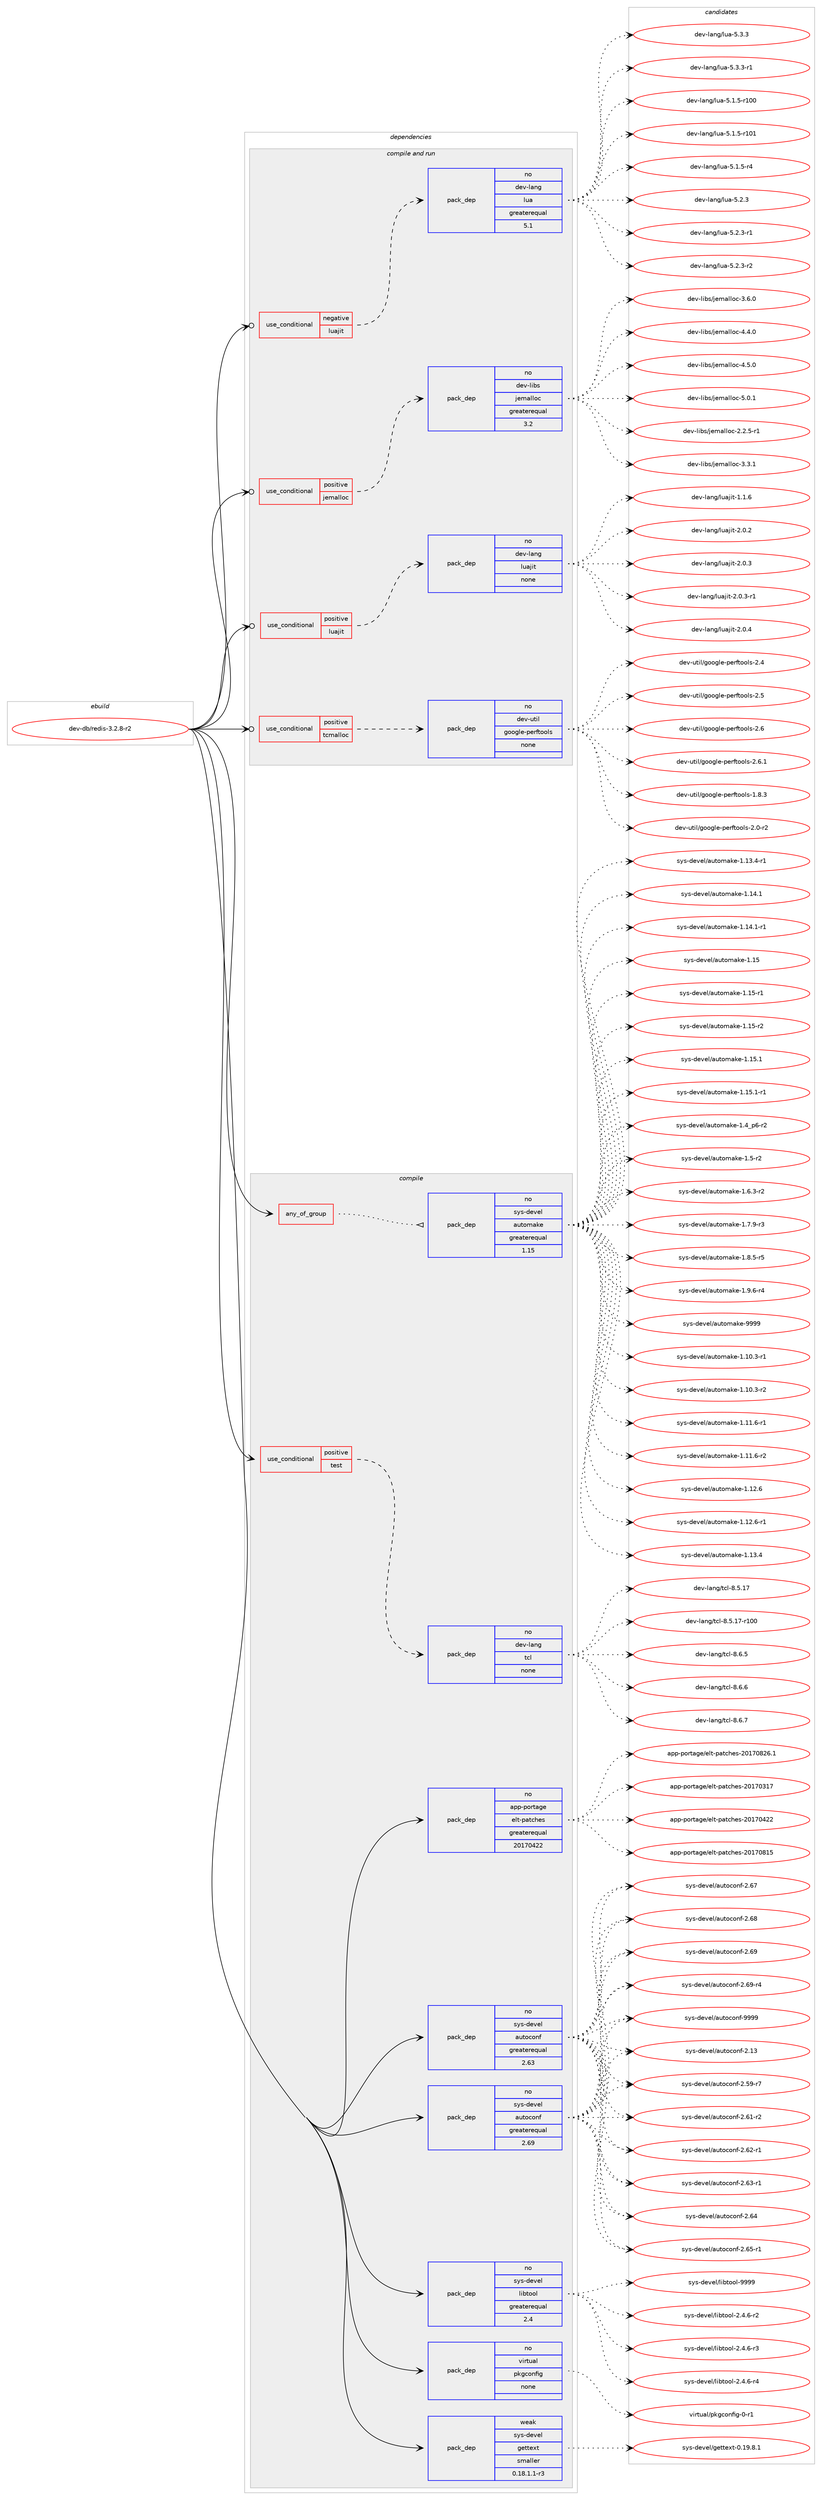 digraph prolog {

# *************
# Graph options
# *************

newrank=true;
concentrate=true;
compound=true;
graph [rankdir=LR,fontname=Helvetica,fontsize=10,ranksep=1.5];#, ranksep=2.5, nodesep=0.2];
edge  [arrowhead=vee];
node  [fontname=Helvetica,fontsize=10];

# **********
# The ebuild
# **********

subgraph cluster_leftcol {
color=gray;
rank=same;
label=<<i>ebuild</i>>;
id [label="dev-db/redis-3.2.8-r2", color=red, width=4, href="../dev-db/redis-3.2.8-r2.svg"];
}

# ****************
# The dependencies
# ****************

subgraph cluster_midcol {
color=gray;
label=<<i>dependencies</i>>;
subgraph cluster_compile {
fillcolor="#eeeeee";
style=filled;
label=<<i>compile</i>>;
subgraph any1519 {
dependency70747 [label=<<TABLE BORDER="0" CELLBORDER="1" CELLSPACING="0" CELLPADDING="4"><TR><TD CELLPADDING="10">any_of_group</TD></TR></TABLE>>, shape=none, color=red];subgraph pack51869 {
dependency70748 [label=<<TABLE BORDER="0" CELLBORDER="1" CELLSPACING="0" CELLPADDING="4" WIDTH="220"><TR><TD ROWSPAN="6" CELLPADDING="30">pack_dep</TD></TR><TR><TD WIDTH="110">no</TD></TR><TR><TD>sys-devel</TD></TR><TR><TD>automake</TD></TR><TR><TD>greaterequal</TD></TR><TR><TD>1.15</TD></TR></TABLE>>, shape=none, color=blue];
}
dependency70747:e -> dependency70748:w [weight=20,style="dotted",arrowhead="oinv"];
}
id:e -> dependency70747:w [weight=20,style="solid",arrowhead="vee"];
subgraph cond17329 {
dependency70749 [label=<<TABLE BORDER="0" CELLBORDER="1" CELLSPACING="0" CELLPADDING="4"><TR><TD ROWSPAN="3" CELLPADDING="10">use_conditional</TD></TR><TR><TD>positive</TD></TR><TR><TD>test</TD></TR></TABLE>>, shape=none, color=red];
subgraph pack51870 {
dependency70750 [label=<<TABLE BORDER="0" CELLBORDER="1" CELLSPACING="0" CELLPADDING="4" WIDTH="220"><TR><TD ROWSPAN="6" CELLPADDING="30">pack_dep</TD></TR><TR><TD WIDTH="110">no</TD></TR><TR><TD>dev-lang</TD></TR><TR><TD>tcl</TD></TR><TR><TD>none</TD></TR><TR><TD></TD></TR></TABLE>>, shape=none, color=blue];
}
dependency70749:e -> dependency70750:w [weight=20,style="dashed",arrowhead="vee"];
}
id:e -> dependency70749:w [weight=20,style="solid",arrowhead="vee"];
subgraph pack51871 {
dependency70751 [label=<<TABLE BORDER="0" CELLBORDER="1" CELLSPACING="0" CELLPADDING="4" WIDTH="220"><TR><TD ROWSPAN="6" CELLPADDING="30">pack_dep</TD></TR><TR><TD WIDTH="110">no</TD></TR><TR><TD>app-portage</TD></TR><TR><TD>elt-patches</TD></TR><TR><TD>greaterequal</TD></TR><TR><TD>20170422</TD></TR></TABLE>>, shape=none, color=blue];
}
id:e -> dependency70751:w [weight=20,style="solid",arrowhead="vee"];
subgraph pack51872 {
dependency70752 [label=<<TABLE BORDER="0" CELLBORDER="1" CELLSPACING="0" CELLPADDING="4" WIDTH="220"><TR><TD ROWSPAN="6" CELLPADDING="30">pack_dep</TD></TR><TR><TD WIDTH="110">no</TD></TR><TR><TD>sys-devel</TD></TR><TR><TD>autoconf</TD></TR><TR><TD>greaterequal</TD></TR><TR><TD>2.63</TD></TR></TABLE>>, shape=none, color=blue];
}
id:e -> dependency70752:w [weight=20,style="solid",arrowhead="vee"];
subgraph pack51873 {
dependency70753 [label=<<TABLE BORDER="0" CELLBORDER="1" CELLSPACING="0" CELLPADDING="4" WIDTH="220"><TR><TD ROWSPAN="6" CELLPADDING="30">pack_dep</TD></TR><TR><TD WIDTH="110">no</TD></TR><TR><TD>sys-devel</TD></TR><TR><TD>autoconf</TD></TR><TR><TD>greaterequal</TD></TR><TR><TD>2.69</TD></TR></TABLE>>, shape=none, color=blue];
}
id:e -> dependency70753:w [weight=20,style="solid",arrowhead="vee"];
subgraph pack51874 {
dependency70754 [label=<<TABLE BORDER="0" CELLBORDER="1" CELLSPACING="0" CELLPADDING="4" WIDTH="220"><TR><TD ROWSPAN="6" CELLPADDING="30">pack_dep</TD></TR><TR><TD WIDTH="110">no</TD></TR><TR><TD>sys-devel</TD></TR><TR><TD>libtool</TD></TR><TR><TD>greaterequal</TD></TR><TR><TD>2.4</TD></TR></TABLE>>, shape=none, color=blue];
}
id:e -> dependency70754:w [weight=20,style="solid",arrowhead="vee"];
subgraph pack51875 {
dependency70755 [label=<<TABLE BORDER="0" CELLBORDER="1" CELLSPACING="0" CELLPADDING="4" WIDTH="220"><TR><TD ROWSPAN="6" CELLPADDING="30">pack_dep</TD></TR><TR><TD WIDTH="110">no</TD></TR><TR><TD>virtual</TD></TR><TR><TD>pkgconfig</TD></TR><TR><TD>none</TD></TR><TR><TD></TD></TR></TABLE>>, shape=none, color=blue];
}
id:e -> dependency70755:w [weight=20,style="solid",arrowhead="vee"];
subgraph pack51876 {
dependency70756 [label=<<TABLE BORDER="0" CELLBORDER="1" CELLSPACING="0" CELLPADDING="4" WIDTH="220"><TR><TD ROWSPAN="6" CELLPADDING="30">pack_dep</TD></TR><TR><TD WIDTH="110">weak</TD></TR><TR><TD>sys-devel</TD></TR><TR><TD>gettext</TD></TR><TR><TD>smaller</TD></TR><TR><TD>0.18.1.1-r3</TD></TR></TABLE>>, shape=none, color=blue];
}
id:e -> dependency70756:w [weight=20,style="solid",arrowhead="vee"];
}
subgraph cluster_compileandrun {
fillcolor="#eeeeee";
style=filled;
label=<<i>compile and run</i>>;
subgraph cond17330 {
dependency70757 [label=<<TABLE BORDER="0" CELLBORDER="1" CELLSPACING="0" CELLPADDING="4"><TR><TD ROWSPAN="3" CELLPADDING="10">use_conditional</TD></TR><TR><TD>negative</TD></TR><TR><TD>luajit</TD></TR></TABLE>>, shape=none, color=red];
subgraph pack51877 {
dependency70758 [label=<<TABLE BORDER="0" CELLBORDER="1" CELLSPACING="0" CELLPADDING="4" WIDTH="220"><TR><TD ROWSPAN="6" CELLPADDING="30">pack_dep</TD></TR><TR><TD WIDTH="110">no</TD></TR><TR><TD>dev-lang</TD></TR><TR><TD>lua</TD></TR><TR><TD>greaterequal</TD></TR><TR><TD>5.1</TD></TR></TABLE>>, shape=none, color=blue];
}
dependency70757:e -> dependency70758:w [weight=20,style="dashed",arrowhead="vee"];
}
id:e -> dependency70757:w [weight=20,style="solid",arrowhead="odotvee"];
subgraph cond17331 {
dependency70759 [label=<<TABLE BORDER="0" CELLBORDER="1" CELLSPACING="0" CELLPADDING="4"><TR><TD ROWSPAN="3" CELLPADDING="10">use_conditional</TD></TR><TR><TD>positive</TD></TR><TR><TD>jemalloc</TD></TR></TABLE>>, shape=none, color=red];
subgraph pack51878 {
dependency70760 [label=<<TABLE BORDER="0" CELLBORDER="1" CELLSPACING="0" CELLPADDING="4" WIDTH="220"><TR><TD ROWSPAN="6" CELLPADDING="30">pack_dep</TD></TR><TR><TD WIDTH="110">no</TD></TR><TR><TD>dev-libs</TD></TR><TR><TD>jemalloc</TD></TR><TR><TD>greaterequal</TD></TR><TR><TD>3.2</TD></TR></TABLE>>, shape=none, color=blue];
}
dependency70759:e -> dependency70760:w [weight=20,style="dashed",arrowhead="vee"];
}
id:e -> dependency70759:w [weight=20,style="solid",arrowhead="odotvee"];
subgraph cond17332 {
dependency70761 [label=<<TABLE BORDER="0" CELLBORDER="1" CELLSPACING="0" CELLPADDING="4"><TR><TD ROWSPAN="3" CELLPADDING="10">use_conditional</TD></TR><TR><TD>positive</TD></TR><TR><TD>luajit</TD></TR></TABLE>>, shape=none, color=red];
subgraph pack51879 {
dependency70762 [label=<<TABLE BORDER="0" CELLBORDER="1" CELLSPACING="0" CELLPADDING="4" WIDTH="220"><TR><TD ROWSPAN="6" CELLPADDING="30">pack_dep</TD></TR><TR><TD WIDTH="110">no</TD></TR><TR><TD>dev-lang</TD></TR><TR><TD>luajit</TD></TR><TR><TD>none</TD></TR><TR><TD></TD></TR></TABLE>>, shape=none, color=blue];
}
dependency70761:e -> dependency70762:w [weight=20,style="dashed",arrowhead="vee"];
}
id:e -> dependency70761:w [weight=20,style="solid",arrowhead="odotvee"];
subgraph cond17333 {
dependency70763 [label=<<TABLE BORDER="0" CELLBORDER="1" CELLSPACING="0" CELLPADDING="4"><TR><TD ROWSPAN="3" CELLPADDING="10">use_conditional</TD></TR><TR><TD>positive</TD></TR><TR><TD>tcmalloc</TD></TR></TABLE>>, shape=none, color=red];
subgraph pack51880 {
dependency70764 [label=<<TABLE BORDER="0" CELLBORDER="1" CELLSPACING="0" CELLPADDING="4" WIDTH="220"><TR><TD ROWSPAN="6" CELLPADDING="30">pack_dep</TD></TR><TR><TD WIDTH="110">no</TD></TR><TR><TD>dev-util</TD></TR><TR><TD>google-perftools</TD></TR><TR><TD>none</TD></TR><TR><TD></TD></TR></TABLE>>, shape=none, color=blue];
}
dependency70763:e -> dependency70764:w [weight=20,style="dashed",arrowhead="vee"];
}
id:e -> dependency70763:w [weight=20,style="solid",arrowhead="odotvee"];
}
subgraph cluster_run {
fillcolor="#eeeeee";
style=filled;
label=<<i>run</i>>;
}
}

# **************
# The candidates
# **************

subgraph cluster_choices {
rank=same;
color=gray;
label=<<i>candidates</i>>;

subgraph choice51869 {
color=black;
nodesep=1;
choice11512111545100101118101108479711711611110997107101454946494846514511449 [label="sys-devel/automake-1.10.3-r1", color=red, width=4,href="../sys-devel/automake-1.10.3-r1.svg"];
choice11512111545100101118101108479711711611110997107101454946494846514511450 [label="sys-devel/automake-1.10.3-r2", color=red, width=4,href="../sys-devel/automake-1.10.3-r2.svg"];
choice11512111545100101118101108479711711611110997107101454946494946544511449 [label="sys-devel/automake-1.11.6-r1", color=red, width=4,href="../sys-devel/automake-1.11.6-r1.svg"];
choice11512111545100101118101108479711711611110997107101454946494946544511450 [label="sys-devel/automake-1.11.6-r2", color=red, width=4,href="../sys-devel/automake-1.11.6-r2.svg"];
choice1151211154510010111810110847971171161111099710710145494649504654 [label="sys-devel/automake-1.12.6", color=red, width=4,href="../sys-devel/automake-1.12.6.svg"];
choice11512111545100101118101108479711711611110997107101454946495046544511449 [label="sys-devel/automake-1.12.6-r1", color=red, width=4,href="../sys-devel/automake-1.12.6-r1.svg"];
choice1151211154510010111810110847971171161111099710710145494649514652 [label="sys-devel/automake-1.13.4", color=red, width=4,href="../sys-devel/automake-1.13.4.svg"];
choice11512111545100101118101108479711711611110997107101454946495146524511449 [label="sys-devel/automake-1.13.4-r1", color=red, width=4,href="../sys-devel/automake-1.13.4-r1.svg"];
choice1151211154510010111810110847971171161111099710710145494649524649 [label="sys-devel/automake-1.14.1", color=red, width=4,href="../sys-devel/automake-1.14.1.svg"];
choice11512111545100101118101108479711711611110997107101454946495246494511449 [label="sys-devel/automake-1.14.1-r1", color=red, width=4,href="../sys-devel/automake-1.14.1-r1.svg"];
choice115121115451001011181011084797117116111109971071014549464953 [label="sys-devel/automake-1.15", color=red, width=4,href="../sys-devel/automake-1.15.svg"];
choice1151211154510010111810110847971171161111099710710145494649534511449 [label="sys-devel/automake-1.15-r1", color=red, width=4,href="../sys-devel/automake-1.15-r1.svg"];
choice1151211154510010111810110847971171161111099710710145494649534511450 [label="sys-devel/automake-1.15-r2", color=red, width=4,href="../sys-devel/automake-1.15-r2.svg"];
choice1151211154510010111810110847971171161111099710710145494649534649 [label="sys-devel/automake-1.15.1", color=red, width=4,href="../sys-devel/automake-1.15.1.svg"];
choice11512111545100101118101108479711711611110997107101454946495346494511449 [label="sys-devel/automake-1.15.1-r1", color=red, width=4,href="../sys-devel/automake-1.15.1-r1.svg"];
choice115121115451001011181011084797117116111109971071014549465295112544511450 [label="sys-devel/automake-1.4_p6-r2", color=red, width=4,href="../sys-devel/automake-1.4_p6-r2.svg"];
choice11512111545100101118101108479711711611110997107101454946534511450 [label="sys-devel/automake-1.5-r2", color=red, width=4,href="../sys-devel/automake-1.5-r2.svg"];
choice115121115451001011181011084797117116111109971071014549465446514511450 [label="sys-devel/automake-1.6.3-r2", color=red, width=4,href="../sys-devel/automake-1.6.3-r2.svg"];
choice115121115451001011181011084797117116111109971071014549465546574511451 [label="sys-devel/automake-1.7.9-r3", color=red, width=4,href="../sys-devel/automake-1.7.9-r3.svg"];
choice115121115451001011181011084797117116111109971071014549465646534511453 [label="sys-devel/automake-1.8.5-r5", color=red, width=4,href="../sys-devel/automake-1.8.5-r5.svg"];
choice115121115451001011181011084797117116111109971071014549465746544511452 [label="sys-devel/automake-1.9.6-r4", color=red, width=4,href="../sys-devel/automake-1.9.6-r4.svg"];
choice115121115451001011181011084797117116111109971071014557575757 [label="sys-devel/automake-9999", color=red, width=4,href="../sys-devel/automake-9999.svg"];
dependency70748:e -> choice11512111545100101118101108479711711611110997107101454946494846514511449:w [style=dotted,weight="100"];
dependency70748:e -> choice11512111545100101118101108479711711611110997107101454946494846514511450:w [style=dotted,weight="100"];
dependency70748:e -> choice11512111545100101118101108479711711611110997107101454946494946544511449:w [style=dotted,weight="100"];
dependency70748:e -> choice11512111545100101118101108479711711611110997107101454946494946544511450:w [style=dotted,weight="100"];
dependency70748:e -> choice1151211154510010111810110847971171161111099710710145494649504654:w [style=dotted,weight="100"];
dependency70748:e -> choice11512111545100101118101108479711711611110997107101454946495046544511449:w [style=dotted,weight="100"];
dependency70748:e -> choice1151211154510010111810110847971171161111099710710145494649514652:w [style=dotted,weight="100"];
dependency70748:e -> choice11512111545100101118101108479711711611110997107101454946495146524511449:w [style=dotted,weight="100"];
dependency70748:e -> choice1151211154510010111810110847971171161111099710710145494649524649:w [style=dotted,weight="100"];
dependency70748:e -> choice11512111545100101118101108479711711611110997107101454946495246494511449:w [style=dotted,weight="100"];
dependency70748:e -> choice115121115451001011181011084797117116111109971071014549464953:w [style=dotted,weight="100"];
dependency70748:e -> choice1151211154510010111810110847971171161111099710710145494649534511449:w [style=dotted,weight="100"];
dependency70748:e -> choice1151211154510010111810110847971171161111099710710145494649534511450:w [style=dotted,weight="100"];
dependency70748:e -> choice1151211154510010111810110847971171161111099710710145494649534649:w [style=dotted,weight="100"];
dependency70748:e -> choice11512111545100101118101108479711711611110997107101454946495346494511449:w [style=dotted,weight="100"];
dependency70748:e -> choice115121115451001011181011084797117116111109971071014549465295112544511450:w [style=dotted,weight="100"];
dependency70748:e -> choice11512111545100101118101108479711711611110997107101454946534511450:w [style=dotted,weight="100"];
dependency70748:e -> choice115121115451001011181011084797117116111109971071014549465446514511450:w [style=dotted,weight="100"];
dependency70748:e -> choice115121115451001011181011084797117116111109971071014549465546574511451:w [style=dotted,weight="100"];
dependency70748:e -> choice115121115451001011181011084797117116111109971071014549465646534511453:w [style=dotted,weight="100"];
dependency70748:e -> choice115121115451001011181011084797117116111109971071014549465746544511452:w [style=dotted,weight="100"];
dependency70748:e -> choice115121115451001011181011084797117116111109971071014557575757:w [style=dotted,weight="100"];
}
subgraph choice51870 {
color=black;
nodesep=1;
choice1001011184510897110103471169910845564653464955 [label="dev-lang/tcl-8.5.17", color=red, width=4,href="../dev-lang/tcl-8.5.17.svg"];
choice100101118451089711010347116991084556465346495545114494848 [label="dev-lang/tcl-8.5.17-r100", color=red, width=4,href="../dev-lang/tcl-8.5.17-r100.svg"];
choice10010111845108971101034711699108455646544653 [label="dev-lang/tcl-8.6.5", color=red, width=4,href="../dev-lang/tcl-8.6.5.svg"];
choice10010111845108971101034711699108455646544654 [label="dev-lang/tcl-8.6.6", color=red, width=4,href="../dev-lang/tcl-8.6.6.svg"];
choice10010111845108971101034711699108455646544655 [label="dev-lang/tcl-8.6.7", color=red, width=4,href="../dev-lang/tcl-8.6.7.svg"];
dependency70750:e -> choice1001011184510897110103471169910845564653464955:w [style=dotted,weight="100"];
dependency70750:e -> choice100101118451089711010347116991084556465346495545114494848:w [style=dotted,weight="100"];
dependency70750:e -> choice10010111845108971101034711699108455646544653:w [style=dotted,weight="100"];
dependency70750:e -> choice10010111845108971101034711699108455646544654:w [style=dotted,weight="100"];
dependency70750:e -> choice10010111845108971101034711699108455646544655:w [style=dotted,weight="100"];
}
subgraph choice51871 {
color=black;
nodesep=1;
choice97112112451121111141169710310147101108116451129711699104101115455048495548514955 [label="app-portage/elt-patches-20170317", color=red, width=4,href="../app-portage/elt-patches-20170317.svg"];
choice97112112451121111141169710310147101108116451129711699104101115455048495548525050 [label="app-portage/elt-patches-20170422", color=red, width=4,href="../app-portage/elt-patches-20170422.svg"];
choice97112112451121111141169710310147101108116451129711699104101115455048495548564953 [label="app-portage/elt-patches-20170815", color=red, width=4,href="../app-portage/elt-patches-20170815.svg"];
choice971121124511211111411697103101471011081164511297116991041011154550484955485650544649 [label="app-portage/elt-patches-20170826.1", color=red, width=4,href="../app-portage/elt-patches-20170826.1.svg"];
dependency70751:e -> choice97112112451121111141169710310147101108116451129711699104101115455048495548514955:w [style=dotted,weight="100"];
dependency70751:e -> choice97112112451121111141169710310147101108116451129711699104101115455048495548525050:w [style=dotted,weight="100"];
dependency70751:e -> choice97112112451121111141169710310147101108116451129711699104101115455048495548564953:w [style=dotted,weight="100"];
dependency70751:e -> choice971121124511211111411697103101471011081164511297116991041011154550484955485650544649:w [style=dotted,weight="100"];
}
subgraph choice51872 {
color=black;
nodesep=1;
choice115121115451001011181011084797117116111991111101024550464951 [label="sys-devel/autoconf-2.13", color=red, width=4,href="../sys-devel/autoconf-2.13.svg"];
choice1151211154510010111810110847971171161119911111010245504653574511455 [label="sys-devel/autoconf-2.59-r7", color=red, width=4,href="../sys-devel/autoconf-2.59-r7.svg"];
choice1151211154510010111810110847971171161119911111010245504654494511450 [label="sys-devel/autoconf-2.61-r2", color=red, width=4,href="../sys-devel/autoconf-2.61-r2.svg"];
choice1151211154510010111810110847971171161119911111010245504654504511449 [label="sys-devel/autoconf-2.62-r1", color=red, width=4,href="../sys-devel/autoconf-2.62-r1.svg"];
choice1151211154510010111810110847971171161119911111010245504654514511449 [label="sys-devel/autoconf-2.63-r1", color=red, width=4,href="../sys-devel/autoconf-2.63-r1.svg"];
choice115121115451001011181011084797117116111991111101024550465452 [label="sys-devel/autoconf-2.64", color=red, width=4,href="../sys-devel/autoconf-2.64.svg"];
choice1151211154510010111810110847971171161119911111010245504654534511449 [label="sys-devel/autoconf-2.65-r1", color=red, width=4,href="../sys-devel/autoconf-2.65-r1.svg"];
choice115121115451001011181011084797117116111991111101024550465455 [label="sys-devel/autoconf-2.67", color=red, width=4,href="../sys-devel/autoconf-2.67.svg"];
choice115121115451001011181011084797117116111991111101024550465456 [label="sys-devel/autoconf-2.68", color=red, width=4,href="../sys-devel/autoconf-2.68.svg"];
choice115121115451001011181011084797117116111991111101024550465457 [label="sys-devel/autoconf-2.69", color=red, width=4,href="../sys-devel/autoconf-2.69.svg"];
choice1151211154510010111810110847971171161119911111010245504654574511452 [label="sys-devel/autoconf-2.69-r4", color=red, width=4,href="../sys-devel/autoconf-2.69-r4.svg"];
choice115121115451001011181011084797117116111991111101024557575757 [label="sys-devel/autoconf-9999", color=red, width=4,href="../sys-devel/autoconf-9999.svg"];
dependency70752:e -> choice115121115451001011181011084797117116111991111101024550464951:w [style=dotted,weight="100"];
dependency70752:e -> choice1151211154510010111810110847971171161119911111010245504653574511455:w [style=dotted,weight="100"];
dependency70752:e -> choice1151211154510010111810110847971171161119911111010245504654494511450:w [style=dotted,weight="100"];
dependency70752:e -> choice1151211154510010111810110847971171161119911111010245504654504511449:w [style=dotted,weight="100"];
dependency70752:e -> choice1151211154510010111810110847971171161119911111010245504654514511449:w [style=dotted,weight="100"];
dependency70752:e -> choice115121115451001011181011084797117116111991111101024550465452:w [style=dotted,weight="100"];
dependency70752:e -> choice1151211154510010111810110847971171161119911111010245504654534511449:w [style=dotted,weight="100"];
dependency70752:e -> choice115121115451001011181011084797117116111991111101024550465455:w [style=dotted,weight="100"];
dependency70752:e -> choice115121115451001011181011084797117116111991111101024550465456:w [style=dotted,weight="100"];
dependency70752:e -> choice115121115451001011181011084797117116111991111101024550465457:w [style=dotted,weight="100"];
dependency70752:e -> choice1151211154510010111810110847971171161119911111010245504654574511452:w [style=dotted,weight="100"];
dependency70752:e -> choice115121115451001011181011084797117116111991111101024557575757:w [style=dotted,weight="100"];
}
subgraph choice51873 {
color=black;
nodesep=1;
choice115121115451001011181011084797117116111991111101024550464951 [label="sys-devel/autoconf-2.13", color=red, width=4,href="../sys-devel/autoconf-2.13.svg"];
choice1151211154510010111810110847971171161119911111010245504653574511455 [label="sys-devel/autoconf-2.59-r7", color=red, width=4,href="../sys-devel/autoconf-2.59-r7.svg"];
choice1151211154510010111810110847971171161119911111010245504654494511450 [label="sys-devel/autoconf-2.61-r2", color=red, width=4,href="../sys-devel/autoconf-2.61-r2.svg"];
choice1151211154510010111810110847971171161119911111010245504654504511449 [label="sys-devel/autoconf-2.62-r1", color=red, width=4,href="../sys-devel/autoconf-2.62-r1.svg"];
choice1151211154510010111810110847971171161119911111010245504654514511449 [label="sys-devel/autoconf-2.63-r1", color=red, width=4,href="../sys-devel/autoconf-2.63-r1.svg"];
choice115121115451001011181011084797117116111991111101024550465452 [label="sys-devel/autoconf-2.64", color=red, width=4,href="../sys-devel/autoconf-2.64.svg"];
choice1151211154510010111810110847971171161119911111010245504654534511449 [label="sys-devel/autoconf-2.65-r1", color=red, width=4,href="../sys-devel/autoconf-2.65-r1.svg"];
choice115121115451001011181011084797117116111991111101024550465455 [label="sys-devel/autoconf-2.67", color=red, width=4,href="../sys-devel/autoconf-2.67.svg"];
choice115121115451001011181011084797117116111991111101024550465456 [label="sys-devel/autoconf-2.68", color=red, width=4,href="../sys-devel/autoconf-2.68.svg"];
choice115121115451001011181011084797117116111991111101024550465457 [label="sys-devel/autoconf-2.69", color=red, width=4,href="../sys-devel/autoconf-2.69.svg"];
choice1151211154510010111810110847971171161119911111010245504654574511452 [label="sys-devel/autoconf-2.69-r4", color=red, width=4,href="../sys-devel/autoconf-2.69-r4.svg"];
choice115121115451001011181011084797117116111991111101024557575757 [label="sys-devel/autoconf-9999", color=red, width=4,href="../sys-devel/autoconf-9999.svg"];
dependency70753:e -> choice115121115451001011181011084797117116111991111101024550464951:w [style=dotted,weight="100"];
dependency70753:e -> choice1151211154510010111810110847971171161119911111010245504653574511455:w [style=dotted,weight="100"];
dependency70753:e -> choice1151211154510010111810110847971171161119911111010245504654494511450:w [style=dotted,weight="100"];
dependency70753:e -> choice1151211154510010111810110847971171161119911111010245504654504511449:w [style=dotted,weight="100"];
dependency70753:e -> choice1151211154510010111810110847971171161119911111010245504654514511449:w [style=dotted,weight="100"];
dependency70753:e -> choice115121115451001011181011084797117116111991111101024550465452:w [style=dotted,weight="100"];
dependency70753:e -> choice1151211154510010111810110847971171161119911111010245504654534511449:w [style=dotted,weight="100"];
dependency70753:e -> choice115121115451001011181011084797117116111991111101024550465455:w [style=dotted,weight="100"];
dependency70753:e -> choice115121115451001011181011084797117116111991111101024550465456:w [style=dotted,weight="100"];
dependency70753:e -> choice115121115451001011181011084797117116111991111101024550465457:w [style=dotted,weight="100"];
dependency70753:e -> choice1151211154510010111810110847971171161119911111010245504654574511452:w [style=dotted,weight="100"];
dependency70753:e -> choice115121115451001011181011084797117116111991111101024557575757:w [style=dotted,weight="100"];
}
subgraph choice51874 {
color=black;
nodesep=1;
choice1151211154510010111810110847108105981161111111084550465246544511450 [label="sys-devel/libtool-2.4.6-r2", color=red, width=4,href="../sys-devel/libtool-2.4.6-r2.svg"];
choice1151211154510010111810110847108105981161111111084550465246544511451 [label="sys-devel/libtool-2.4.6-r3", color=red, width=4,href="../sys-devel/libtool-2.4.6-r3.svg"];
choice1151211154510010111810110847108105981161111111084550465246544511452 [label="sys-devel/libtool-2.4.6-r4", color=red, width=4,href="../sys-devel/libtool-2.4.6-r4.svg"];
choice1151211154510010111810110847108105981161111111084557575757 [label="sys-devel/libtool-9999", color=red, width=4,href="../sys-devel/libtool-9999.svg"];
dependency70754:e -> choice1151211154510010111810110847108105981161111111084550465246544511450:w [style=dotted,weight="100"];
dependency70754:e -> choice1151211154510010111810110847108105981161111111084550465246544511451:w [style=dotted,weight="100"];
dependency70754:e -> choice1151211154510010111810110847108105981161111111084550465246544511452:w [style=dotted,weight="100"];
dependency70754:e -> choice1151211154510010111810110847108105981161111111084557575757:w [style=dotted,weight="100"];
}
subgraph choice51875 {
color=black;
nodesep=1;
choice11810511411611797108471121071039911111010210510345484511449 [label="virtual/pkgconfig-0-r1", color=red, width=4,href="../virtual/pkgconfig-0-r1.svg"];
dependency70755:e -> choice11810511411611797108471121071039911111010210510345484511449:w [style=dotted,weight="100"];
}
subgraph choice51876 {
color=black;
nodesep=1;
choice1151211154510010111810110847103101116116101120116454846495746564649 [label="sys-devel/gettext-0.19.8.1", color=red, width=4,href="../sys-devel/gettext-0.19.8.1.svg"];
dependency70756:e -> choice1151211154510010111810110847103101116116101120116454846495746564649:w [style=dotted,weight="100"];
}
subgraph choice51877 {
color=black;
nodesep=1;
choice1001011184510897110103471081179745534649465345114494848 [label="dev-lang/lua-5.1.5-r100", color=red, width=4,href="../dev-lang/lua-5.1.5-r100.svg"];
choice1001011184510897110103471081179745534649465345114494849 [label="dev-lang/lua-5.1.5-r101", color=red, width=4,href="../dev-lang/lua-5.1.5-r101.svg"];
choice100101118451089711010347108117974553464946534511452 [label="dev-lang/lua-5.1.5-r4", color=red, width=4,href="../dev-lang/lua-5.1.5-r4.svg"];
choice10010111845108971101034710811797455346504651 [label="dev-lang/lua-5.2.3", color=red, width=4,href="../dev-lang/lua-5.2.3.svg"];
choice100101118451089711010347108117974553465046514511449 [label="dev-lang/lua-5.2.3-r1", color=red, width=4,href="../dev-lang/lua-5.2.3-r1.svg"];
choice100101118451089711010347108117974553465046514511450 [label="dev-lang/lua-5.2.3-r2", color=red, width=4,href="../dev-lang/lua-5.2.3-r2.svg"];
choice10010111845108971101034710811797455346514651 [label="dev-lang/lua-5.3.3", color=red, width=4,href="../dev-lang/lua-5.3.3.svg"];
choice100101118451089711010347108117974553465146514511449 [label="dev-lang/lua-5.3.3-r1", color=red, width=4,href="../dev-lang/lua-5.3.3-r1.svg"];
dependency70758:e -> choice1001011184510897110103471081179745534649465345114494848:w [style=dotted,weight="100"];
dependency70758:e -> choice1001011184510897110103471081179745534649465345114494849:w [style=dotted,weight="100"];
dependency70758:e -> choice100101118451089711010347108117974553464946534511452:w [style=dotted,weight="100"];
dependency70758:e -> choice10010111845108971101034710811797455346504651:w [style=dotted,weight="100"];
dependency70758:e -> choice100101118451089711010347108117974553465046514511449:w [style=dotted,weight="100"];
dependency70758:e -> choice100101118451089711010347108117974553465046514511450:w [style=dotted,weight="100"];
dependency70758:e -> choice10010111845108971101034710811797455346514651:w [style=dotted,weight="100"];
dependency70758:e -> choice100101118451089711010347108117974553465146514511449:w [style=dotted,weight="100"];
}
subgraph choice51878 {
color=black;
nodesep=1;
choice10010111845108105981154710610110997108108111994550465046534511449 [label="dev-libs/jemalloc-2.2.5-r1", color=red, width=4,href="../dev-libs/jemalloc-2.2.5-r1.svg"];
choice1001011184510810598115471061011099710810811199455146514649 [label="dev-libs/jemalloc-3.3.1", color=red, width=4,href="../dev-libs/jemalloc-3.3.1.svg"];
choice1001011184510810598115471061011099710810811199455146544648 [label="dev-libs/jemalloc-3.6.0", color=red, width=4,href="../dev-libs/jemalloc-3.6.0.svg"];
choice1001011184510810598115471061011099710810811199455246524648 [label="dev-libs/jemalloc-4.4.0", color=red, width=4,href="../dev-libs/jemalloc-4.4.0.svg"];
choice1001011184510810598115471061011099710810811199455246534648 [label="dev-libs/jemalloc-4.5.0", color=red, width=4,href="../dev-libs/jemalloc-4.5.0.svg"];
choice1001011184510810598115471061011099710810811199455346484649 [label="dev-libs/jemalloc-5.0.1", color=red, width=4,href="../dev-libs/jemalloc-5.0.1.svg"];
dependency70760:e -> choice10010111845108105981154710610110997108108111994550465046534511449:w [style=dotted,weight="100"];
dependency70760:e -> choice1001011184510810598115471061011099710810811199455146514649:w [style=dotted,weight="100"];
dependency70760:e -> choice1001011184510810598115471061011099710810811199455146544648:w [style=dotted,weight="100"];
dependency70760:e -> choice1001011184510810598115471061011099710810811199455246524648:w [style=dotted,weight="100"];
dependency70760:e -> choice1001011184510810598115471061011099710810811199455246534648:w [style=dotted,weight="100"];
dependency70760:e -> choice1001011184510810598115471061011099710810811199455346484649:w [style=dotted,weight="100"];
}
subgraph choice51879 {
color=black;
nodesep=1;
choice10010111845108971101034710811797106105116454946494654 [label="dev-lang/luajit-1.1.6", color=red, width=4,href="../dev-lang/luajit-1.1.6.svg"];
choice10010111845108971101034710811797106105116455046484650 [label="dev-lang/luajit-2.0.2", color=red, width=4,href="../dev-lang/luajit-2.0.2.svg"];
choice10010111845108971101034710811797106105116455046484651 [label="dev-lang/luajit-2.0.3", color=red, width=4,href="../dev-lang/luajit-2.0.3.svg"];
choice100101118451089711010347108117971061051164550464846514511449 [label="dev-lang/luajit-2.0.3-r1", color=red, width=4,href="../dev-lang/luajit-2.0.3-r1.svg"];
choice10010111845108971101034710811797106105116455046484652 [label="dev-lang/luajit-2.0.4", color=red, width=4,href="../dev-lang/luajit-2.0.4.svg"];
dependency70762:e -> choice10010111845108971101034710811797106105116454946494654:w [style=dotted,weight="100"];
dependency70762:e -> choice10010111845108971101034710811797106105116455046484650:w [style=dotted,weight="100"];
dependency70762:e -> choice10010111845108971101034710811797106105116455046484651:w [style=dotted,weight="100"];
dependency70762:e -> choice100101118451089711010347108117971061051164550464846514511449:w [style=dotted,weight="100"];
dependency70762:e -> choice10010111845108971101034710811797106105116455046484652:w [style=dotted,weight="100"];
}
subgraph choice51880 {
color=black;
nodesep=1;
choice100101118451171161051084710311111110310810145112101114102116111111108115454946564651 [label="dev-util/google-perftools-1.8.3", color=red, width=4,href="../dev-util/google-perftools-1.8.3.svg"];
choice100101118451171161051084710311111110310810145112101114102116111111108115455046484511450 [label="dev-util/google-perftools-2.0-r2", color=red, width=4,href="../dev-util/google-perftools-2.0-r2.svg"];
choice10010111845117116105108471031111111031081014511210111410211611111110811545504652 [label="dev-util/google-perftools-2.4", color=red, width=4,href="../dev-util/google-perftools-2.4.svg"];
choice10010111845117116105108471031111111031081014511210111410211611111110811545504653 [label="dev-util/google-perftools-2.5", color=red, width=4,href="../dev-util/google-perftools-2.5.svg"];
choice10010111845117116105108471031111111031081014511210111410211611111110811545504654 [label="dev-util/google-perftools-2.6", color=red, width=4,href="../dev-util/google-perftools-2.6.svg"];
choice100101118451171161051084710311111110310810145112101114102116111111108115455046544649 [label="dev-util/google-perftools-2.6.1", color=red, width=4,href="../dev-util/google-perftools-2.6.1.svg"];
dependency70764:e -> choice100101118451171161051084710311111110310810145112101114102116111111108115454946564651:w [style=dotted,weight="100"];
dependency70764:e -> choice100101118451171161051084710311111110310810145112101114102116111111108115455046484511450:w [style=dotted,weight="100"];
dependency70764:e -> choice10010111845117116105108471031111111031081014511210111410211611111110811545504652:w [style=dotted,weight="100"];
dependency70764:e -> choice10010111845117116105108471031111111031081014511210111410211611111110811545504653:w [style=dotted,weight="100"];
dependency70764:e -> choice10010111845117116105108471031111111031081014511210111410211611111110811545504654:w [style=dotted,weight="100"];
dependency70764:e -> choice100101118451171161051084710311111110310810145112101114102116111111108115455046544649:w [style=dotted,weight="100"];
}
}

}
